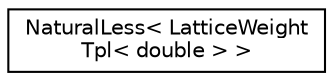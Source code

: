 digraph "Graphical Class Hierarchy"
{
  edge [fontname="Helvetica",fontsize="10",labelfontname="Helvetica",labelfontsize="10"];
  node [fontname="Helvetica",fontsize="10",shape=record];
  rankdir="LR";
  Node0 [label="NaturalLess\< LatticeWeight\lTpl\< double \> \>",height=0.2,width=0.4,color="black", fillcolor="white", style="filled",URL="$classfst_1_1NaturalLess_3_01LatticeWeightTpl_3_01double_01_4_01_4.html"];
}
